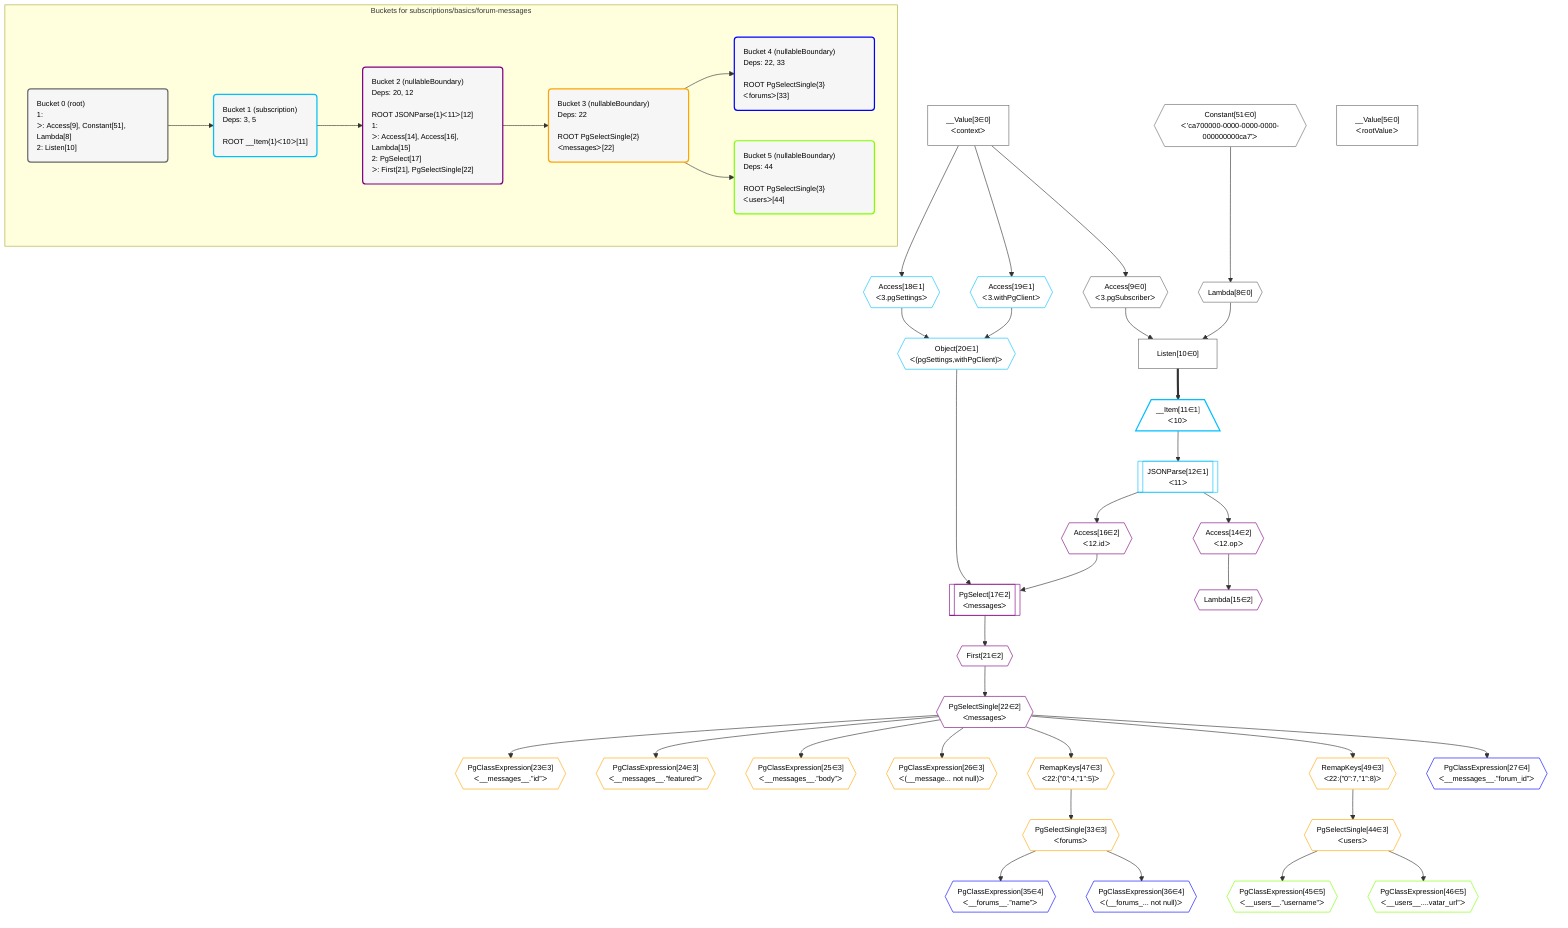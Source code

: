 %%{init: {'themeVariables': { 'fontSize': '12px'}}}%%
graph TD
    classDef path fill:#eee,stroke:#000,color:#000
    classDef plan fill:#fff,stroke-width:1px,color:#000
    classDef itemplan fill:#fff,stroke-width:2px,color:#000
    classDef unbatchedplan fill:#dff,stroke-width:1px,color:#000
    classDef sideeffectplan fill:#fcc,stroke-width:2px,color:#000
    classDef bucket fill:#f6f6f6,color:#000,stroke-width:2px,text-align:left


    %% plan dependencies
    Listen10["Listen[10∈0]"]:::plan
    Access9{{"Access[9∈0]<br />ᐸ3.pgSubscriberᐳ"}}:::plan
    Lambda8{{"Lambda[8∈0]"}}:::plan
    Access9 & Lambda8 --> Listen10
    Constant51{{"Constant[51∈0]<br />ᐸ'ca700000-0000-0000-0000-000000000ca7'ᐳ"}}:::plan
    Constant51 --> Lambda8
    __Value3["__Value[3∈0]<br />ᐸcontextᐳ"]:::plan
    __Value3 --> Access9
    __Value5["__Value[5∈0]<br />ᐸrootValueᐳ"]:::plan
    Object20{{"Object[20∈1]<br />ᐸ{pgSettings,withPgClient}ᐳ"}}:::plan
    Access18{{"Access[18∈1]<br />ᐸ3.pgSettingsᐳ"}}:::plan
    Access19{{"Access[19∈1]<br />ᐸ3.withPgClientᐳ"}}:::plan
    Access18 & Access19 --> Object20
    __Item11[/"__Item[11∈1]<br />ᐸ10ᐳ"\]:::itemplan
    Listen10 ==> __Item11
    JSONParse12[["JSONParse[12∈1]<br />ᐸ11ᐳ"]]:::plan
    __Item11 --> JSONParse12
    __Value3 --> Access18
    __Value3 --> Access19
    PgSelect17[["PgSelect[17∈2]<br />ᐸmessagesᐳ"]]:::plan
    Access16{{"Access[16∈2]<br />ᐸ12.idᐳ"}}:::plan
    Object20 & Access16 --> PgSelect17
    Access14{{"Access[14∈2]<br />ᐸ12.opᐳ"}}:::plan
    JSONParse12 --> Access14
    Lambda15{{"Lambda[15∈2]"}}:::plan
    Access14 --> Lambda15
    JSONParse12 --> Access16
    First21{{"First[21∈2]"}}:::plan
    PgSelect17 --> First21
    PgSelectSingle22{{"PgSelectSingle[22∈2]<br />ᐸmessagesᐳ"}}:::plan
    First21 --> PgSelectSingle22
    PgClassExpression23{{"PgClassExpression[23∈3]<br />ᐸ__messages__.”id”ᐳ"}}:::plan
    PgSelectSingle22 --> PgClassExpression23
    PgClassExpression24{{"PgClassExpression[24∈3]<br />ᐸ__messages__.”featured”ᐳ"}}:::plan
    PgSelectSingle22 --> PgClassExpression24
    PgClassExpression25{{"PgClassExpression[25∈3]<br />ᐸ__messages__.”body”ᐳ"}}:::plan
    PgSelectSingle22 --> PgClassExpression25
    PgClassExpression26{{"PgClassExpression[26∈3]<br />ᐸ(__message... not null)ᐳ"}}:::plan
    PgSelectSingle22 --> PgClassExpression26
    PgSelectSingle33{{"PgSelectSingle[33∈3]<br />ᐸforumsᐳ"}}:::plan
    RemapKeys47{{"RemapKeys[47∈3]<br />ᐸ22:{”0”:4,”1”:5}ᐳ"}}:::plan
    RemapKeys47 --> PgSelectSingle33
    PgSelectSingle44{{"PgSelectSingle[44∈3]<br />ᐸusersᐳ"}}:::plan
    RemapKeys49{{"RemapKeys[49∈3]<br />ᐸ22:{”0”:7,”1”:8}ᐳ"}}:::plan
    RemapKeys49 --> PgSelectSingle44
    PgSelectSingle22 --> RemapKeys47
    PgSelectSingle22 --> RemapKeys49
    PgClassExpression27{{"PgClassExpression[27∈4]<br />ᐸ__messages__.”forum_id”ᐳ"}}:::plan
    PgSelectSingle22 --> PgClassExpression27
    PgClassExpression35{{"PgClassExpression[35∈4]<br />ᐸ__forums__.”name”ᐳ"}}:::plan
    PgSelectSingle33 --> PgClassExpression35
    PgClassExpression36{{"PgClassExpression[36∈4]<br />ᐸ(__forums_... not null)ᐳ"}}:::plan
    PgSelectSingle33 --> PgClassExpression36
    PgClassExpression45{{"PgClassExpression[45∈5]<br />ᐸ__users__.”username”ᐳ"}}:::plan
    PgSelectSingle44 --> PgClassExpression45
    PgClassExpression46{{"PgClassExpression[46∈5]<br />ᐸ__users__....vatar_url”ᐳ"}}:::plan
    PgSelectSingle44 --> PgClassExpression46

    %% define steps

    subgraph "Buckets for subscriptions/basics/forum-messages"
    Bucket0("Bucket 0 (root)<br />1: <br />ᐳ: Access[9], Constant[51], Lambda[8]<br />2: Listen[10]"):::bucket
    classDef bucket0 stroke:#696969
    class Bucket0,__Value3,__Value5,Lambda8,Access9,Listen10,Constant51 bucket0
    Bucket1("Bucket 1 (subscription)<br />Deps: 3, 5<br /><br />ROOT __Item{1}ᐸ10ᐳ[11]"):::bucket
    classDef bucket1 stroke:#00bfff
    class Bucket1,__Item11,JSONParse12,Access18,Access19,Object20 bucket1
    Bucket2("Bucket 2 (nullableBoundary)<br />Deps: 20, 12<br /><br />ROOT JSONParse{1}ᐸ11ᐳ[12]<br />1: <br />ᐳ: Access[14], Access[16], Lambda[15]<br />2: PgSelect[17]<br />ᐳ: First[21], PgSelectSingle[22]"):::bucket
    classDef bucket2 stroke:#7f007f
    class Bucket2,Access14,Lambda15,Access16,PgSelect17,First21,PgSelectSingle22 bucket2
    Bucket3("Bucket 3 (nullableBoundary)<br />Deps: 22<br /><br />ROOT PgSelectSingle{2}ᐸmessagesᐳ[22]"):::bucket
    classDef bucket3 stroke:#ffa500
    class Bucket3,PgClassExpression23,PgClassExpression24,PgClassExpression25,PgClassExpression26,PgSelectSingle33,PgSelectSingle44,RemapKeys47,RemapKeys49 bucket3
    Bucket4("Bucket 4 (nullableBoundary)<br />Deps: 22, 33<br /><br />ROOT PgSelectSingle{3}ᐸforumsᐳ[33]"):::bucket
    classDef bucket4 stroke:#0000ff
    class Bucket4,PgClassExpression27,PgClassExpression35,PgClassExpression36 bucket4
    Bucket5("Bucket 5 (nullableBoundary)<br />Deps: 44<br /><br />ROOT PgSelectSingle{3}ᐸusersᐳ[44]"):::bucket
    classDef bucket5 stroke:#7fff00
    class Bucket5,PgClassExpression45,PgClassExpression46 bucket5
    Bucket0 --> Bucket1
    Bucket1 --> Bucket2
    Bucket2 --> Bucket3
    Bucket3 --> Bucket4 & Bucket5
    end